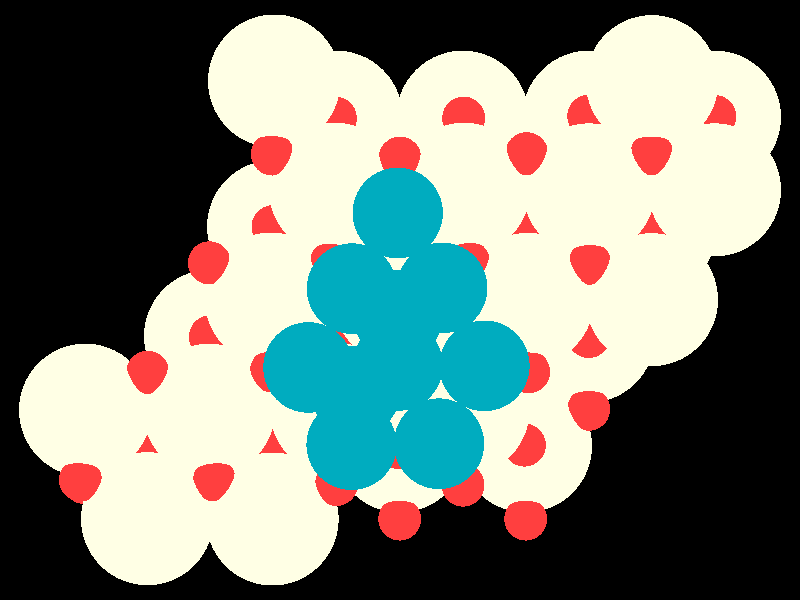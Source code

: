#include "colors.inc"
#include "finish.inc"

global_settings {assumed_gamma 1 max_trace_level 6}
background {color White transmit 1.0}
camera {orthographic
  right -24.63*x up 18.41*y
  direction 1.00*z
  location <0,0,50.00> look_at <0,0,0>}
light_source {<  2.00,   3.00,  40.00> color White
  area_light <0.70, 0, 0>, <0, 0.70, 0>, 3, 3
  adaptive 1 jitter}

#declare simple = finish {phong 0.7}
#declare pale = finish {ambient 0.5 diffuse 0.85 roughness 0.001 specular 0.200 }
#declare intermediate = finish {ambient 0.3 diffuse 0.6 specular 0.1 roughness 0.04}
#declare vmd = finish {ambient 0.0 diffuse 0.65 phong 0.1 phong_size 40.0 specular 0.5 }
#declare jmol = finish {ambient 0.2 diffuse 0.6 specular 1 roughness 0.001 metallic}
#declare ase2 = finish {ambient 0.05 brilliance 3 diffuse 0.6 metallic specular 0.7 roughness 0.04 reflection 0.15}
#declare ase3 = finish {ambient 0.15 brilliance 2 diffuse 0.6 metallic specular 1.0 roughness 0.001 reflection 0.0}
#declare glass = finish {ambient 0.05 diffuse 0.3 specular 1.0 roughness 0.001}
#declare glass2 = finish {ambient 0.01 diffuse 0.3 specular 1.0 reflection 0.25 roughness 0.001}
#declare Rcell = 0.020;
#declare Rbond = 0.100;

#macro atom(LOC, R, COL, TRANS, FIN)
  sphere{LOC, R texture{pigment{color COL transmit TRANS} finish{FIN}}}
#end
#macro constrain(LOC, R, COL, TRANS FIN)
union{torus{R, Rcell rotate 45*z texture{pigment{color COL transmit TRANS} finish{FIN}}}
      torus{R, Rcell rotate -45*z texture{pigment{color COL transmit TRANS} finish{FIN}}}
      translate LOC}
#end

atom(< -1.96,   5.61,  -7.78>, 2.04, rgb <1.00, 1.00, 0.78>, 0.0, ase3) // #0 
atom(<  3.87,  -4.48,  -7.78>, 2.04, rgb <1.00, 1.00, 0.78>, 0.0, ase3) // #1 
atom(< -5.84,  -1.11,  -7.78>, 2.04, rgb <1.00, 1.00, 0.78>, 0.0, ase3) // #2 
atom(<  5.81,  -1.11,  -7.78>, 2.04, rgb <1.00, 1.00, 0.78>, 0.0, ase3) // #3 
atom(<  1.93,   5.61,  -7.78>, 2.04, rgb <1.00, 1.00, 0.78>, 0.0, ase3) // #4 
atom(<  7.75,   2.25,  -7.78>, 2.04, rgb <1.00, 1.00, 0.78>, 0.0, ase3) // #5 
atom(< -1.96,  -1.11,  -7.78>, 2.04, rgb <1.00, 1.00, 0.78>, 0.0, ase3) // #6 
atom(<  9.69,   5.61,  -7.78>, 2.04, rgb <1.00, 1.00, 0.78>, 0.0, ase3) // #7 
atom(<  5.81,   5.61,  -7.78>, 2.04, rgb <1.00, 1.00, 0.78>, 0.0, ase3) // #8 
atom(< -0.01,  -4.48,  -7.78>, 2.04, rgb <1.00, 1.00, 0.78>, 0.0, ase3) // #9 
atom(<  1.93,  -1.11,  -7.78>, 2.04, rgb <1.00, 1.00, 0.78>, 0.0, ase3) // #10 
atom(< -0.01,   2.25,  -7.78>, 2.04, rgb <1.00, 1.00, 0.78>, 0.0, ase3) // #11 
atom(< -7.78,  -4.48,  -7.78>, 2.04, rgb <1.00, 1.00, 0.78>, 0.0, ase3) // #12 
atom(<  3.87,   2.25,  -7.78>, 2.04, rgb <1.00, 1.00, 0.78>, 0.0, ase3) // #13 
atom(< -3.90,   2.25,  -7.78>, 2.04, rgb <1.00, 1.00, 0.78>, 0.0, ase3) // #14 
atom(< -3.90,  -4.48,  -7.78>, 2.04, rgb <1.00, 1.00, 0.78>, 0.0, ase3) // #15 
atom(< -3.93,  -6.72,  -4.66>, 2.04, rgb <1.00, 1.00, 0.78>, 0.0, ase3) // #16 
atom(<  3.94,   0.02,  -4.67>, 2.04, rgb <1.00, 1.00, 0.78>, 0.0, ase3) // #17 
atom(< -1.97,  -3.35,  -4.73>, 2.04, rgb <1.00, 1.00, 0.78>, 0.0, ase3) // #18 
atom(<  7.76,   6.70,  -4.66>, 2.04, rgb <1.00, 1.00, 0.78>, 0.0, ase3) // #19 
atom(< -0.02,   0.06,  -4.74>, 2.04, rgb <1.00, 1.00, 0.78>, 0.0, ase3) // #20 
atom(<  1.95,  -3.36,  -4.73>, 2.04, rgb <1.00, 1.00, 0.78>, 0.0, ase3) // #21 
atom(<  1.97,   3.40,  -4.66>, 2.04, rgb <1.00, 1.00, 0.78>, 0.0, ase3) // #22 
atom(<  7.75,   0.01,  -4.68>, 2.04, rgb <1.00, 1.00, 0.78>, 0.0, ase3) // #23 
atom(< -7.78,  -6.71,  -4.58>, 2.04, rgb <1.00, 1.00, 0.78>, 0.0, ase3) // #24 
atom(<  9.69,   3.38,  -4.68>, 2.04, rgb <1.00, 1.00, 0.78>, 0.0, ase3) // #25 
atom(< -5.88,  -3.38,  -4.66>, 2.04, rgb <1.00, 1.00, 0.78>, 0.0, ase3) // #26 
atom(< -9.69,  -3.38,  -4.66>, 2.04, rgb <1.00, 1.00, 0.78>, 0.0, ase3) // #27 
atom(< -3.97,   0.03,  -4.68>, 2.04, rgb <1.00, 1.00, 0.78>, 0.0, ase3) // #28 
atom(<  5.82,   3.38,  -4.68>, 2.04, rgb <1.00, 1.00, 0.78>, 0.0, ase3) // #29 
atom(< -2.00,   3.40,  -4.66>, 2.04, rgb <1.00, 1.00, 0.78>, 0.0, ase3) // #30 
atom(< -3.87,   6.72,  -4.66>, 2.04, rgb <1.00, 1.00, 0.78>, 0.0, ase3) // #31 
atom(< -1.96,   1.13,  -8.57>, 0.66, rgb <1.00, 0.05, 0.05>, 0.0, ase3) // #32 
atom(< -7.78,  -2.23,  -8.57>, 0.66, rgb <1.00, 0.05, 0.05>, 0.0, ase3) // #33 
atom(< -0.01,   4.49,  -8.57>, 0.66, rgb <1.00, 0.05, 0.05>, 0.0, ase3) // #34 
atom(< -9.72,  -5.60,  -8.57>, 0.66, rgb <1.00, 0.05, 0.05>, 0.0, ase3) // #35 
atom(<  3.87,  -2.23,  -8.57>, 0.66, rgb <1.00, 0.05, 0.05>, 0.0, ase3) // #36 
atom(< -3.90,   4.49,  -8.57>, 0.66, rgb <1.00, 0.05, 0.05>, 0.0, ase3) // #37 
atom(<  1.93,   1.13,  -8.57>, 0.66, rgb <1.00, 0.05, 0.05>, 0.0, ase3) // #38 
atom(< -5.84,   1.13,  -8.57>, 0.66, rgb <1.00, 0.05, 0.05>, 0.0, ase3) // #39 
atom(< -5.84,  -5.60,  -8.57>, 0.66, rgb <1.00, 0.05, 0.05>, 0.0, ase3) // #40 
atom(<  7.75,   4.49,  -8.57>, 0.66, rgb <1.00, 0.05, 0.05>, 0.0, ase3) // #41 
atom(< -0.01,  -2.23,  -8.57>, 0.66, rgb <1.00, 0.05, 0.05>, 0.0, ase3) // #42 
atom(< -1.96,  -5.60,  -8.57>, 0.66, rgb <1.00, 0.05, 0.05>, 0.0, ase3) // #43 
atom(< -3.90,  -2.23,  -8.57>, 0.66, rgb <1.00, 0.05, 0.05>, 0.0, ase3) // #44 
atom(<  3.87,   4.49,  -8.57>, 0.66, rgb <1.00, 0.05, 0.05>, 0.0, ase3) // #45 
atom(<  5.81,   1.13,  -8.57>, 0.66, rgb <1.00, 0.05, 0.05>, 0.0, ase3) // #46 
atom(<  1.93,  -5.60,  -8.57>, 0.66, rgb <1.00, 0.05, 0.05>, 0.0, ase3) // #47 
atom(< -3.90,  -6.72,  -6.99>, 0.66, rgb <1.00, 0.05, 0.05>, 0.0, ase3) // #48 
atom(< -1.96,  -3.35,  -6.99>, 0.66, rgb <1.00, 0.05, 0.05>, 0.0, ase3) // #49 
atom(< -0.01,  -6.72,  -6.99>, 0.66, rgb <1.00, 0.05, 0.05>, 0.0, ase3) // #50 
atom(< -3.90,   0.01,  -6.99>, 0.66, rgb <1.00, 0.05, 0.05>, 0.0, ase3) // #51 
atom(< -0.01,   0.01,  -6.99>, 0.66, rgb <1.00, 0.05, 0.05>, 0.0, ase3) // #52 
atom(<  7.75,   0.01,  -6.99>, 0.66, rgb <1.00, 0.05, 0.05>, 0.0, ase3) // #53 
atom(<  1.93,  -3.35,  -6.99>, 0.66, rgb <1.00, 0.05, 0.05>, 0.0, ase3) // #54 
atom(< -5.84,  -3.35,  -6.99>, 0.66, rgb <1.00, 0.05, 0.05>, 0.0, ase3) // #55 
atom(<  5.81,  -3.35,  -6.99>, 0.66, rgb <1.00, 0.05, 0.05>, 0.0, ase3) // #56 
atom(< -7.78,  -6.72,  -6.99>, 0.66, rgb <1.00, 0.05, 0.05>, 0.0, ase3) // #57 
atom(<  3.87,   0.01,  -6.99>, 0.66, rgb <1.00, 0.05, 0.05>, 0.0, ase3) // #58 
atom(<  3.87,  -6.72,  -6.99>, 0.66, rgb <1.00, 0.05, 0.05>, 0.0, ase3) // #59 
atom(<  9.69,   3.37,  -6.99>, 0.66, rgb <1.00, 0.05, 0.05>, 0.0, ase3) // #60 
atom(<  5.81,   3.37,  -6.99>, 0.66, rgb <1.00, 0.05, 0.05>, 0.0, ase3) // #61 
atom(< -1.96,   3.37,  -6.99>, 0.66, rgb <1.00, 0.05, 0.05>, 0.0, ase3) // #62 
atom(<  1.93,   3.37,  -6.99>, 0.66, rgb <1.00, 0.05, 0.05>, 0.0, ase3) // #63 
atom(< -0.02,  -4.53,  -5.48>, 0.66, rgb <1.00, 0.05, 0.05>, 0.0, ase3) // #64 
atom(< -3.91,   2.25,  -5.49>, 0.66, rgb <1.00, 0.05, 0.05>, 0.0, ase3) // #65 
atom(<  9.69,   5.63,  -5.48>, 0.66, rgb <1.00, 0.05, 0.05>, 0.0, ase3) // #66 
atom(<  5.81,   5.64,  -5.47>, 0.66, rgb <1.00, 0.05, 0.05>, 0.0, ase3) // #67 
atom(<  7.75,   2.26,  -5.49>, 0.66, rgb <1.00, 0.05, 0.05>, 0.0, ase3) // #68 
atom(<  1.97,  -1.08,  -5.48>, 0.66, rgb <1.00, 0.05, 0.05>, 0.0, ase3) // #69 
atom(< -1.99,   5.58,  -5.44>, 0.66, rgb <1.00, 0.05, 0.05>, 0.0, ase3) // #70 
atom(< -5.84,  -1.13,  -5.48>, 0.66, rgb <1.00, 0.05, 0.05>, 0.0, ase3) // #71 
atom(< -2.00,  -1.08,  -5.48>, 0.66, rgb <1.00, 0.05, 0.05>, 0.0, ase3) // #72 
atom(< -0.02,   2.22,  -5.49>, 0.66, rgb <1.00, 0.05, 0.05>, 0.0, ase3) // #73 
atom(<  5.81,  -1.12,  -5.48>, 0.66, rgb <1.00, 0.05, 0.05>, 0.0, ase3) // #74 
atom(< -3.86,  -4.44,  -5.48>, 0.66, rgb <1.00, 0.05, 0.05>, 0.0, ase3) // #75 
atom(<  3.88,   2.25,  -5.49>, 0.66, rgb <1.00, 0.05, 0.05>, 0.0, ase3) // #76 
atom(<  1.96,   5.58,  -5.45>, 0.66, rgb <1.00, 0.05, 0.05>, 0.0, ase3) // #77 
atom(< -7.78,  -4.42,  -5.46>, 0.66, rgb <1.00, 0.05, 0.05>, 0.0, ase3) // #78 
atom(<  3.83,  -4.45,  -5.48>, 0.66, rgb <1.00, 0.05, 0.05>, 0.0, ase3) // #79 
atom(< -0.00,   4.35,  -3.70>, 0.66, rgb <1.00, 0.05, 0.05>, 0.0, ase3) // #80 
atom(<  7.75,   4.49,  -3.91>, 0.66, rgb <1.00, 0.05, 0.05>, 0.0, ase3) // #81 
atom(<  3.90,   4.49,  -3.88>, 0.66, rgb <1.00, 0.05, 0.05>, 0.0, ase3) // #82 
atom(< -9.84,  -5.52,  -3.86>, 0.66, rgb <1.00, 0.05, 0.05>, 0.0, ase3) // #83 
atom(< -2.13,   1.14,  -3.81>, 0.66, rgb <1.00, 0.05, 0.05>, 0.0, ase3) // #84 
atom(< -3.96,  -2.17,  -3.75>, 0.66, rgb <1.00, 0.05, 0.05>, 0.0, ase3) // #85 
atom(< -5.71,  -5.52,  -3.87>, 0.66, rgb <1.00, 0.05, 0.05>, 0.0, ase3) // #86 
atom(< -7.77,  -2.22,  -3.88>, 0.66, rgb <1.00, 0.05, 0.05>, 0.0, ase3) // #87 
atom(<  2.11,   1.17,  -3.80>, 0.66, rgb <1.00, 0.05, 0.05>, 0.0, ase3) // #88 
atom(< -0.01,  -2.21,  -4.16>, 0.66, rgb <1.00, 0.05, 0.05>, 0.0, ase3) // #89 
atom(< -1.96,  -5.66,  -3.73>, 0.66, rgb <1.00, 0.05, 0.05>, 0.0, ase3) // #90 
atom(< -5.87,   1.14,  -3.91>, 0.66, rgb <1.00, 0.05, 0.05>, 0.0, ase3) // #91 
atom(<  5.84,   1.13,  -3.91>, 0.66, rgb <1.00, 0.05, 0.05>, 0.0, ase3) // #92 
atom(<  3.96,  -2.20,  -3.74>, 0.66, rgb <1.00, 0.05, 0.05>, 0.0, ase3) // #93 
atom(<  1.94,  -5.68,  -3.75>, 0.66, rgb <1.00, 0.05, 0.05>, 0.0, ase3) // #94 
atom(< -3.93,   4.48,  -3.88>, 0.66, rgb <1.00, 0.05, 0.05>, 0.0, ase3) // #95 
atom(< -0.07,  -2.01,  -2.14>, 1.39, rgb <0.00, 0.41, 0.52>, 0.0, ase3) // #96 
atom(<  1.30,   0.37,  -2.09>, 1.39, rgb <0.00, 0.41, 0.52>, 0.0, ase3) // #97 
atom(< -0.06,  -0.47,  -0.01>, 1.39, rgb <0.00, 0.41, 0.52>, 0.0, ase3) // #98 
atom(< -1.48,   0.35,  -2.03>, 1.39, rgb <0.00, 0.41, 0.52>, 0.0, ase3) // #99 
atom(<  2.60,  -2.02,  -2.16>, 1.39, rgb <0.00, 0.41, 0.52>, 0.0, ase3) // #100 
atom(<  1.20,  -4.41,  -2.18>, 1.39, rgb <0.00, 0.41, 0.52>, 0.0, ase3) // #101 
atom(< -1.49,  -4.44,  -2.08>, 1.39, rgb <0.00, 0.41, 0.52>, 0.0, ase3) // #102 
atom(< -0.07,   2.67,  -2.37>, 1.39, rgb <0.00, 0.41, 0.52>, 0.0, ase3) // #103 
atom(< -2.82,  -2.07,  -2.04>, 1.39, rgb <0.00, 0.41, 0.52>, 0.0, ase3) // #104 
atom(< -1.37,  -2.79,   0.00>, 1.39, rgb <0.00, 0.41, 0.52>, 0.0, ase3) // #105 
